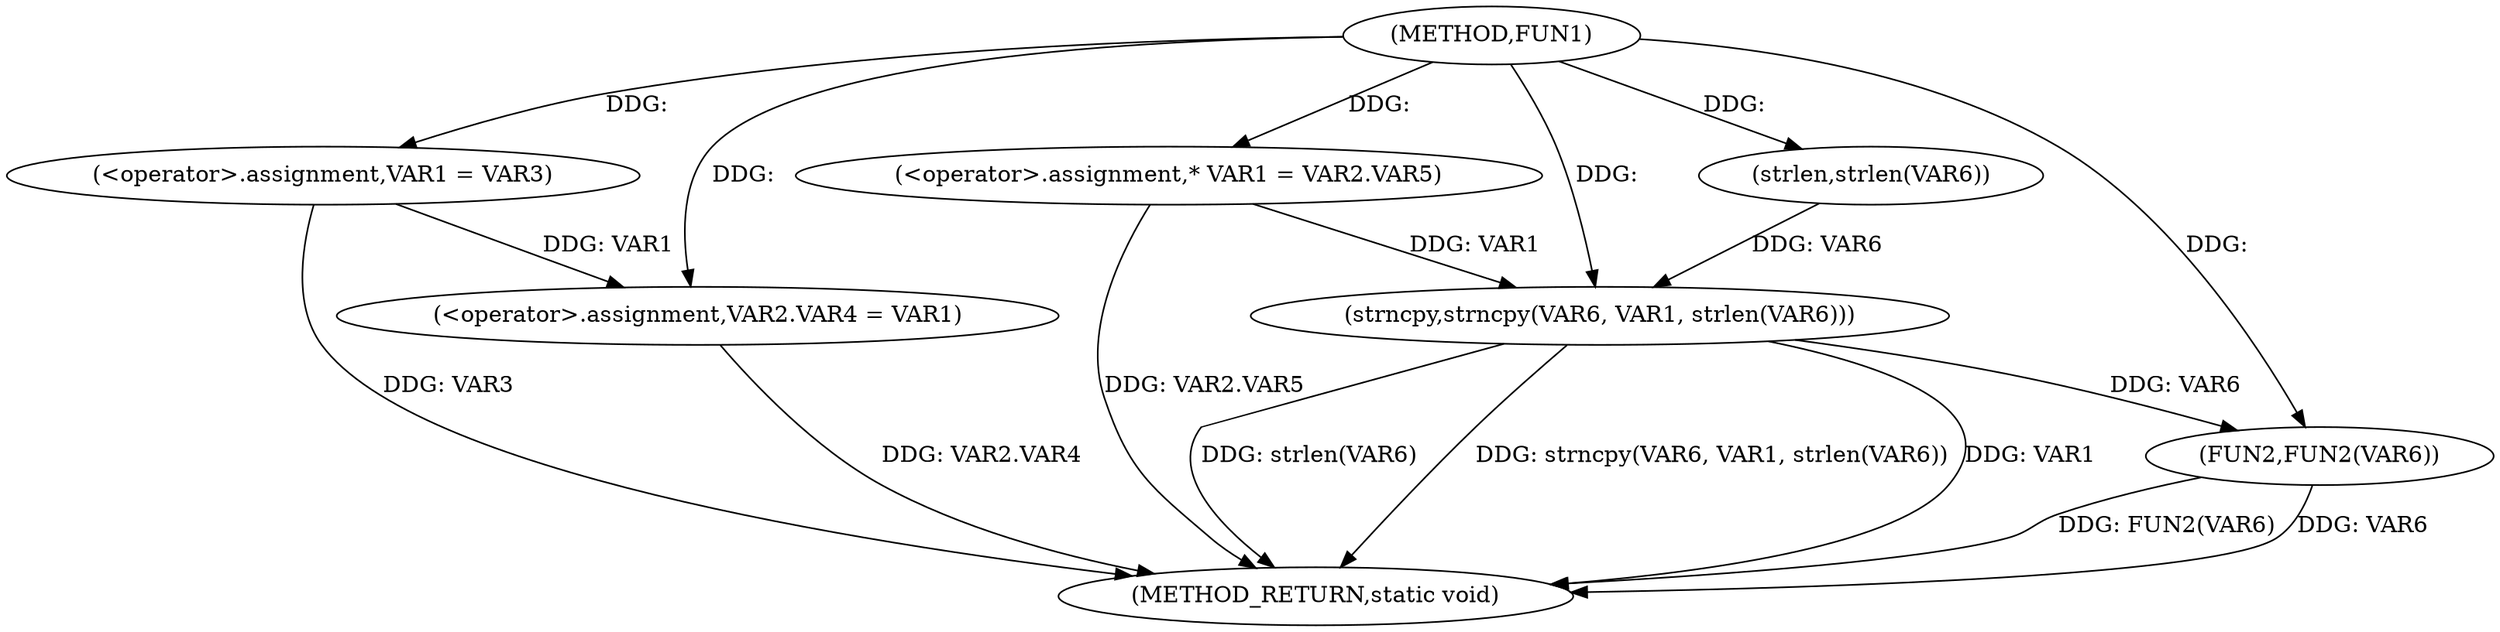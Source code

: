 digraph FUN1 {  
"1000100" [label = "(METHOD,FUN1)" ]
"1000129" [label = "(METHOD_RETURN,static void)" ]
"1000105" [label = "(<operator>.assignment,VAR1 = VAR3)" ]
"1000108" [label = "(<operator>.assignment,VAR2.VAR4 = VAR1)" ]
"1000115" [label = "(<operator>.assignment,* VAR1 = VAR2.VAR5)" ]
"1000122" [label = "(strncpy,strncpy(VAR6, VAR1, strlen(VAR6)))" ]
"1000125" [label = "(strlen,strlen(VAR6))" ]
"1000127" [label = "(FUN2,FUN2(VAR6))" ]
  "1000115" -> "1000129"  [ label = "DDG: VAR2.VAR5"] 
  "1000122" -> "1000129"  [ label = "DDG: strlen(VAR6)"] 
  "1000105" -> "1000129"  [ label = "DDG: VAR3"] 
  "1000127" -> "1000129"  [ label = "DDG: FUN2(VAR6)"] 
  "1000122" -> "1000129"  [ label = "DDG: strncpy(VAR6, VAR1, strlen(VAR6))"] 
  "1000127" -> "1000129"  [ label = "DDG: VAR6"] 
  "1000108" -> "1000129"  [ label = "DDG: VAR2.VAR4"] 
  "1000122" -> "1000129"  [ label = "DDG: VAR1"] 
  "1000100" -> "1000105"  [ label = "DDG: "] 
  "1000105" -> "1000108"  [ label = "DDG: VAR1"] 
  "1000100" -> "1000108"  [ label = "DDG: "] 
  "1000100" -> "1000115"  [ label = "DDG: "] 
  "1000125" -> "1000122"  [ label = "DDG: VAR6"] 
  "1000100" -> "1000122"  [ label = "DDG: "] 
  "1000115" -> "1000122"  [ label = "DDG: VAR1"] 
  "1000100" -> "1000125"  [ label = "DDG: "] 
  "1000122" -> "1000127"  [ label = "DDG: VAR6"] 
  "1000100" -> "1000127"  [ label = "DDG: "] 
}
